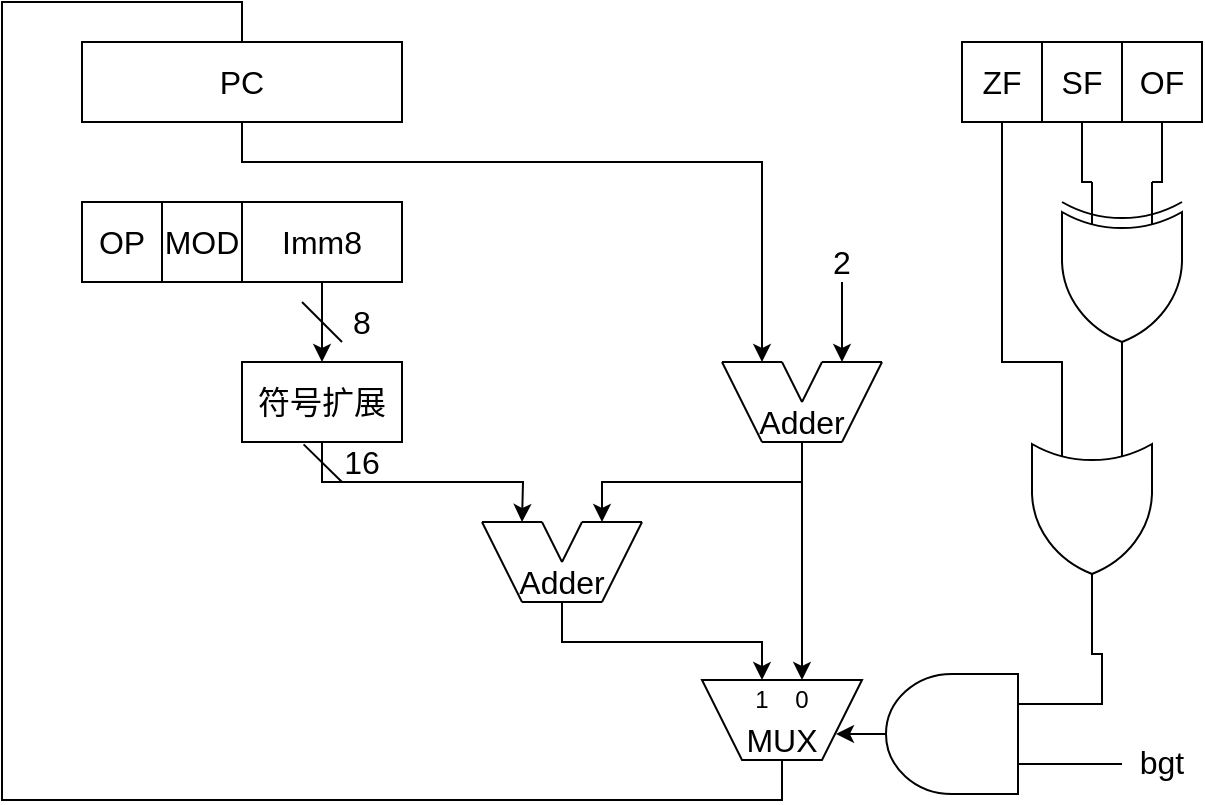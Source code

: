 <mxfile version="14.5.1" type="device"><diagram id="Sk_Ocn_j7vbnE7mfX9Tg" name="第 1 页"><mxGraphModel dx="1038" dy="607" grid="1" gridSize="10" guides="1" tooltips="1" connect="1" arrows="1" fold="1" page="1" pageScale="1" pageWidth="827" pageHeight="1169" math="0" shadow="0"><root><mxCell id="0"/><mxCell id="1" parent="0"/><mxCell id="_qkrSrh__-dR4dGq_GXu-45" style="edgeStyle=orthogonalEdgeStyle;rounded=0;orthogonalLoop=1;jettySize=auto;html=1;exitX=0.5;exitY=1;exitDx=0;exitDy=0;" edge="1" parent="1" source="_qkrSrh__-dR4dGq_GXu-1"><mxGeometry relative="1" as="geometry"><mxPoint x="420" y="240" as="targetPoint"/><Array as="points"><mxPoint x="160" y="140"/><mxPoint x="420" y="140"/></Array></mxGeometry></mxCell><mxCell id="_qkrSrh__-dR4dGq_GXu-1" value="" style="rounded=0;whiteSpace=wrap;html=1;" vertex="1" parent="1"><mxGeometry x="80" y="80" width="160" height="40" as="geometry"/></mxCell><mxCell id="_qkrSrh__-dR4dGq_GXu-2" value="&lt;font style=&quot;font-size: 16px&quot;&gt;PC&lt;/font&gt;" style="text;html=1;strokeColor=none;fillColor=none;align=center;verticalAlign=middle;whiteSpace=wrap;rounded=0;" vertex="1" parent="1"><mxGeometry x="140" y="90" width="40" height="20" as="geometry"/></mxCell><mxCell id="_qkrSrh__-dR4dGq_GXu-3" value="" style="rounded=0;whiteSpace=wrap;html=1;" vertex="1" parent="1"><mxGeometry x="80" y="160" width="40" height="40" as="geometry"/></mxCell><mxCell id="_qkrSrh__-dR4dGq_GXu-5" value="&lt;font style=&quot;font-size: 16px&quot;&gt;OP&lt;/font&gt;" style="text;html=1;strokeColor=none;fillColor=none;align=center;verticalAlign=middle;whiteSpace=wrap;rounded=0;" vertex="1" parent="1"><mxGeometry x="80" y="170" width="40" height="20" as="geometry"/></mxCell><mxCell id="_qkrSrh__-dR4dGq_GXu-6" value="" style="rounded=0;whiteSpace=wrap;html=1;" vertex="1" parent="1"><mxGeometry x="120" y="160" width="40" height="40" as="geometry"/></mxCell><mxCell id="_qkrSrh__-dR4dGq_GXu-7" value="&lt;font style=&quot;font-size: 16px&quot;&gt;MOD&lt;/font&gt;" style="text;html=1;strokeColor=none;fillColor=none;align=center;verticalAlign=middle;whiteSpace=wrap;rounded=0;" vertex="1" parent="1"><mxGeometry x="120" y="170" width="40" height="20" as="geometry"/></mxCell><mxCell id="_qkrSrh__-dR4dGq_GXu-41" style="edgeStyle=orthogonalEdgeStyle;rounded=0;orthogonalLoop=1;jettySize=auto;html=1;exitX=0.5;exitY=1;exitDx=0;exitDy=0;entryX=0.5;entryY=0;entryDx=0;entryDy=0;" edge="1" parent="1" source="_qkrSrh__-dR4dGq_GXu-8" target="_qkrSrh__-dR4dGq_GXu-22"><mxGeometry relative="1" as="geometry"/></mxCell><mxCell id="_qkrSrh__-dR4dGq_GXu-8" value="" style="rounded=0;whiteSpace=wrap;html=1;" vertex="1" parent="1"><mxGeometry x="160" y="160" width="80" height="40" as="geometry"/></mxCell><mxCell id="_qkrSrh__-dR4dGq_GXu-9" value="&lt;font style=&quot;font-size: 16px&quot;&gt;Imm8&lt;/font&gt;" style="text;html=1;strokeColor=none;fillColor=none;align=center;verticalAlign=middle;whiteSpace=wrap;rounded=0;" vertex="1" parent="1"><mxGeometry x="180" y="170" width="40" height="20" as="geometry"/></mxCell><mxCell id="_qkrSrh__-dR4dGq_GXu-19" value="" style="group" vertex="1" connectable="0" parent="1"><mxGeometry x="400" y="240" width="80" height="40" as="geometry"/></mxCell><mxCell id="_qkrSrh__-dR4dGq_GXu-11" value="" style="endArrow=none;html=1;" edge="1" parent="_qkrSrh__-dR4dGq_GXu-19"><mxGeometry width="50" height="50" relative="1" as="geometry"><mxPoint x="20" y="40" as="sourcePoint"/><mxPoint as="targetPoint"/></mxGeometry></mxCell><mxCell id="_qkrSrh__-dR4dGq_GXu-12" value="" style="endArrow=none;html=1;" edge="1" parent="_qkrSrh__-dR4dGq_GXu-19"><mxGeometry width="50" height="50" relative="1" as="geometry"><mxPoint x="60" y="40" as="sourcePoint"/><mxPoint x="80" as="targetPoint"/></mxGeometry></mxCell><mxCell id="_qkrSrh__-dR4dGq_GXu-13" value="" style="endArrow=none;html=1;" edge="1" parent="_qkrSrh__-dR4dGq_GXu-19"><mxGeometry width="50" height="50" relative="1" as="geometry"><mxPoint x="60" y="40" as="sourcePoint"/><mxPoint x="20" y="40" as="targetPoint"/></mxGeometry></mxCell><mxCell id="_qkrSrh__-dR4dGq_GXu-14" value="" style="endArrow=none;html=1;" edge="1" parent="_qkrSrh__-dR4dGq_GXu-19"><mxGeometry width="50" height="50" relative="1" as="geometry"><mxPoint x="30" as="sourcePoint"/><mxPoint as="targetPoint"/></mxGeometry></mxCell><mxCell id="_qkrSrh__-dR4dGq_GXu-15" value="" style="endArrow=none;html=1;" edge="1" parent="_qkrSrh__-dR4dGq_GXu-19"><mxGeometry width="50" height="50" relative="1" as="geometry"><mxPoint x="80" as="sourcePoint"/><mxPoint x="50" as="targetPoint"/></mxGeometry></mxCell><mxCell id="_qkrSrh__-dR4dGq_GXu-16" value="" style="endArrow=none;html=1;" edge="1" parent="_qkrSrh__-dR4dGq_GXu-19"><mxGeometry width="50" height="50" relative="1" as="geometry"><mxPoint x="40" y="20" as="sourcePoint"/><mxPoint x="30" as="targetPoint"/></mxGeometry></mxCell><mxCell id="_qkrSrh__-dR4dGq_GXu-17" value="" style="endArrow=none;html=1;" edge="1" parent="_qkrSrh__-dR4dGq_GXu-19"><mxGeometry width="50" height="50" relative="1" as="geometry"><mxPoint x="40" y="20" as="sourcePoint"/><mxPoint x="50" as="targetPoint"/></mxGeometry></mxCell><mxCell id="_qkrSrh__-dR4dGq_GXu-18" value="&lt;font style=&quot;font-size: 16px&quot;&gt;Adder&lt;/font&gt;" style="text;html=1;strokeColor=none;fillColor=none;align=center;verticalAlign=middle;whiteSpace=wrap;rounded=0;" vertex="1" parent="_qkrSrh__-dR4dGq_GXu-19"><mxGeometry x="20" y="20" width="40" height="20" as="geometry"/></mxCell><mxCell id="_qkrSrh__-dR4dGq_GXu-42" style="edgeStyle=orthogonalEdgeStyle;rounded=0;orthogonalLoop=1;jettySize=auto;html=1;exitX=0.5;exitY=1;exitDx=0;exitDy=0;" edge="1" parent="1" source="_qkrSrh__-dR4dGq_GXu-22"><mxGeometry relative="1" as="geometry"><mxPoint x="300" y="320" as="targetPoint"/></mxGeometry></mxCell><mxCell id="_qkrSrh__-dR4dGq_GXu-22" value="" style="rounded=0;whiteSpace=wrap;html=1;" vertex="1" parent="1"><mxGeometry x="160" y="240" width="80" height="40" as="geometry"/></mxCell><mxCell id="_qkrSrh__-dR4dGq_GXu-23" value="&lt;span style=&quot;font-size: 16px&quot;&gt;符号扩展&lt;/span&gt;" style="text;html=1;strokeColor=none;fillColor=none;align=center;verticalAlign=middle;whiteSpace=wrap;rounded=0;" vertex="1" parent="1"><mxGeometry x="160" y="250" width="80" height="20" as="geometry"/></mxCell><mxCell id="_qkrSrh__-dR4dGq_GXu-24" value="" style="group" vertex="1" connectable="0" parent="1"><mxGeometry x="280" y="320" width="80" height="40" as="geometry"/></mxCell><mxCell id="_qkrSrh__-dR4dGq_GXu-25" value="" style="endArrow=none;html=1;" edge="1" parent="_qkrSrh__-dR4dGq_GXu-24"><mxGeometry width="50" height="50" relative="1" as="geometry"><mxPoint x="20" y="40" as="sourcePoint"/><mxPoint as="targetPoint"/></mxGeometry></mxCell><mxCell id="_qkrSrh__-dR4dGq_GXu-26" value="" style="endArrow=none;html=1;" edge="1" parent="_qkrSrh__-dR4dGq_GXu-24"><mxGeometry width="50" height="50" relative="1" as="geometry"><mxPoint x="60" y="40" as="sourcePoint"/><mxPoint x="80" as="targetPoint"/></mxGeometry></mxCell><mxCell id="_qkrSrh__-dR4dGq_GXu-27" value="" style="endArrow=none;html=1;" edge="1" parent="_qkrSrh__-dR4dGq_GXu-24"><mxGeometry width="50" height="50" relative="1" as="geometry"><mxPoint x="60" y="40" as="sourcePoint"/><mxPoint x="20" y="40" as="targetPoint"/></mxGeometry></mxCell><mxCell id="_qkrSrh__-dR4dGq_GXu-28" value="" style="endArrow=none;html=1;" edge="1" parent="_qkrSrh__-dR4dGq_GXu-24"><mxGeometry width="50" height="50" relative="1" as="geometry"><mxPoint x="30" as="sourcePoint"/><mxPoint as="targetPoint"/></mxGeometry></mxCell><mxCell id="_qkrSrh__-dR4dGq_GXu-29" value="" style="endArrow=none;html=1;" edge="1" parent="_qkrSrh__-dR4dGq_GXu-24"><mxGeometry width="50" height="50" relative="1" as="geometry"><mxPoint x="80" as="sourcePoint"/><mxPoint x="50" as="targetPoint"/></mxGeometry></mxCell><mxCell id="_qkrSrh__-dR4dGq_GXu-30" value="" style="endArrow=none;html=1;" edge="1" parent="_qkrSrh__-dR4dGq_GXu-24"><mxGeometry width="50" height="50" relative="1" as="geometry"><mxPoint x="40" y="20" as="sourcePoint"/><mxPoint x="30" as="targetPoint"/></mxGeometry></mxCell><mxCell id="_qkrSrh__-dR4dGq_GXu-31" value="" style="endArrow=none;html=1;" edge="1" parent="_qkrSrh__-dR4dGq_GXu-24"><mxGeometry width="50" height="50" relative="1" as="geometry"><mxPoint x="40" y="20" as="sourcePoint"/><mxPoint x="50" as="targetPoint"/></mxGeometry></mxCell><mxCell id="_qkrSrh__-dR4dGq_GXu-32" value="&lt;font style=&quot;font-size: 16px&quot;&gt;Adder&lt;/font&gt;" style="text;html=1;strokeColor=none;fillColor=none;align=center;verticalAlign=middle;whiteSpace=wrap;rounded=0;" vertex="1" parent="_qkrSrh__-dR4dGq_GXu-24"><mxGeometry x="20" y="20" width="40" height="20" as="geometry"/></mxCell><mxCell id="_qkrSrh__-dR4dGq_GXu-37" value="" style="group" vertex="1" connectable="0" parent="1"><mxGeometry x="390" y="399" width="80" height="40" as="geometry"/></mxCell><mxCell id="_qkrSrh__-dR4dGq_GXu-33" value="" style="shape=trapezoid;perimeter=trapezoidPerimeter;whiteSpace=wrap;html=1;fixedSize=1;rotation=-180;" vertex="1" parent="_qkrSrh__-dR4dGq_GXu-37"><mxGeometry width="80" height="40" as="geometry"/></mxCell><mxCell id="_qkrSrh__-dR4dGq_GXu-34" value="&lt;font style=&quot;font-size: 16px&quot;&gt;MUX&lt;/font&gt;" style="text;html=1;strokeColor=none;fillColor=none;align=center;verticalAlign=middle;whiteSpace=wrap;rounded=0;" vertex="1" parent="_qkrSrh__-dR4dGq_GXu-37"><mxGeometry x="20" y="20" width="40" height="20" as="geometry"/></mxCell><mxCell id="_qkrSrh__-dR4dGq_GXu-35" value="1" style="text;html=1;strokeColor=none;fillColor=none;align=center;verticalAlign=middle;whiteSpace=wrap;rounded=0;" vertex="1" parent="_qkrSrh__-dR4dGq_GXu-37"><mxGeometry x="10" width="40" height="20" as="geometry"/></mxCell><mxCell id="_qkrSrh__-dR4dGq_GXu-36" value="0" style="text;html=1;strokeColor=none;fillColor=none;align=center;verticalAlign=middle;whiteSpace=wrap;rounded=0;" vertex="1" parent="_qkrSrh__-dR4dGq_GXu-37"><mxGeometry x="30" width="40" height="20" as="geometry"/></mxCell><mxCell id="_qkrSrh__-dR4dGq_GXu-39" style="edgeStyle=orthogonalEdgeStyle;rounded=0;orthogonalLoop=1;jettySize=auto;html=1;entryX=0.5;entryY=0;entryDx=0;entryDy=0;" edge="1" parent="1" source="_qkrSrh__-dR4dGq_GXu-18" target="_qkrSrh__-dR4dGq_GXu-36"><mxGeometry relative="1" as="geometry"/></mxCell><mxCell id="_qkrSrh__-dR4dGq_GXu-43" style="edgeStyle=orthogonalEdgeStyle;rounded=0;orthogonalLoop=1;jettySize=auto;html=1;" edge="1" parent="1" source="_qkrSrh__-dR4dGq_GXu-18"><mxGeometry relative="1" as="geometry"><mxPoint x="340" y="320" as="targetPoint"/><Array as="points"><mxPoint x="440" y="300"/><mxPoint x="340" y="300"/></Array></mxGeometry></mxCell><mxCell id="_qkrSrh__-dR4dGq_GXu-44" style="edgeStyle=orthogonalEdgeStyle;rounded=0;orthogonalLoop=1;jettySize=auto;html=1;entryX=0.5;entryY=0;entryDx=0;entryDy=0;" edge="1" parent="1" source="_qkrSrh__-dR4dGq_GXu-32" target="_qkrSrh__-dR4dGq_GXu-35"><mxGeometry relative="1" as="geometry"><Array as="points"><mxPoint x="320" y="380"/><mxPoint x="420" y="380"/></Array></mxGeometry></mxCell><mxCell id="_qkrSrh__-dR4dGq_GXu-47" value="" style="rounded=0;whiteSpace=wrap;html=1;" vertex="1" parent="1"><mxGeometry x="520" y="80" width="40" height="40" as="geometry"/></mxCell><mxCell id="_qkrSrh__-dR4dGq_GXu-57" style="edgeStyle=orthogonalEdgeStyle;rounded=0;orthogonalLoop=1;jettySize=auto;html=1;entryX=0;entryY=0.75;entryDx=0;entryDy=0;entryPerimeter=0;endArrow=none;endFill=0;" edge="1" parent="1" target="_qkrSrh__-dR4dGq_GXu-54"><mxGeometry relative="1" as="geometry"><mxPoint x="540" y="120" as="sourcePoint"/><Array as="points"><mxPoint x="540" y="240"/><mxPoint x="570" y="240"/></Array></mxGeometry></mxCell><mxCell id="_qkrSrh__-dR4dGq_GXu-48" value="&lt;font style=&quot;font-size: 16px&quot;&gt;ZF&lt;/font&gt;" style="text;html=1;strokeColor=none;fillColor=none;align=center;verticalAlign=middle;whiteSpace=wrap;rounded=0;" vertex="1" parent="1"><mxGeometry x="520" y="90" width="40" height="20" as="geometry"/></mxCell><mxCell id="_qkrSrh__-dR4dGq_GXu-49" value="" style="rounded=0;whiteSpace=wrap;html=1;" vertex="1" parent="1"><mxGeometry x="560" y="80" width="40" height="40" as="geometry"/></mxCell><mxCell id="_qkrSrh__-dR4dGq_GXu-50" value="&lt;font style=&quot;font-size: 16px&quot;&gt;SF&lt;/font&gt;" style="text;html=1;strokeColor=none;fillColor=none;align=center;verticalAlign=middle;whiteSpace=wrap;rounded=0;" vertex="1" parent="1"><mxGeometry x="560" y="90" width="40" height="20" as="geometry"/></mxCell><mxCell id="_qkrSrh__-dR4dGq_GXu-51" value="" style="rounded=0;whiteSpace=wrap;html=1;" vertex="1" parent="1"><mxGeometry x="600" y="80" width="40" height="40" as="geometry"/></mxCell><mxCell id="_qkrSrh__-dR4dGq_GXu-52" value="&lt;font style=&quot;font-size: 16px&quot;&gt;OF&lt;/font&gt;" style="text;html=1;strokeColor=none;fillColor=none;align=center;verticalAlign=middle;whiteSpace=wrap;rounded=0;" vertex="1" parent="1"><mxGeometry x="600" y="90" width="40" height="20" as="geometry"/></mxCell><mxCell id="_qkrSrh__-dR4dGq_GXu-56" style="edgeStyle=orthogonalEdgeStyle;rounded=0;orthogonalLoop=1;jettySize=auto;html=1;exitX=1;exitY=0.5;exitDx=0;exitDy=0;exitPerimeter=0;entryX=0;entryY=0.25;entryDx=0;entryDy=0;entryPerimeter=0;endArrow=none;endFill=0;" edge="1" parent="1" source="_qkrSrh__-dR4dGq_GXu-53" target="_qkrSrh__-dR4dGq_GXu-54"><mxGeometry relative="1" as="geometry"/></mxCell><mxCell id="_qkrSrh__-dR4dGq_GXu-59" style="edgeStyle=orthogonalEdgeStyle;rounded=0;orthogonalLoop=1;jettySize=auto;html=1;exitX=0;exitY=0.75;exitDx=0;exitDy=0;exitPerimeter=0;entryX=0.5;entryY=1;entryDx=0;entryDy=0;endArrow=none;endFill=0;" edge="1" parent="1" source="_qkrSrh__-dR4dGq_GXu-53" target="_qkrSrh__-dR4dGq_GXu-49"><mxGeometry relative="1" as="geometry"/></mxCell><mxCell id="_qkrSrh__-dR4dGq_GXu-60" style="edgeStyle=orthogonalEdgeStyle;rounded=0;orthogonalLoop=1;jettySize=auto;html=1;exitX=0;exitY=0.25;exitDx=0;exitDy=0;exitPerimeter=0;entryX=0.5;entryY=1;entryDx=0;entryDy=0;endArrow=none;endFill=0;" edge="1" parent="1" source="_qkrSrh__-dR4dGq_GXu-53" target="_qkrSrh__-dR4dGq_GXu-51"><mxGeometry relative="1" as="geometry"/></mxCell><mxCell id="_qkrSrh__-dR4dGq_GXu-53" value="" style="verticalLabelPosition=bottom;shadow=0;dashed=0;align=center;html=1;verticalAlign=top;shape=mxgraph.electrical.logic_gates.logic_gate;operation=xor;rotation=90;" vertex="1" parent="1"><mxGeometry x="550" y="170" width="100" height="60" as="geometry"/></mxCell><mxCell id="_qkrSrh__-dR4dGq_GXu-62" style="edgeStyle=orthogonalEdgeStyle;rounded=0;orthogonalLoop=1;jettySize=auto;html=1;exitX=1;exitY=0.5;exitDx=0;exitDy=0;exitPerimeter=0;entryX=0;entryY=0.75;entryDx=0;entryDy=0;entryPerimeter=0;endArrow=none;endFill=0;" edge="1" parent="1" source="_qkrSrh__-dR4dGq_GXu-54" target="_qkrSrh__-dR4dGq_GXu-61"><mxGeometry relative="1" as="geometry"/></mxCell><mxCell id="_qkrSrh__-dR4dGq_GXu-54" value="" style="verticalLabelPosition=bottom;shadow=0;dashed=0;align=center;html=1;verticalAlign=top;shape=mxgraph.electrical.logic_gates.logic_gate;operation=or;rotation=90;" vertex="1" parent="1"><mxGeometry x="535" y="286" width="100" height="60" as="geometry"/></mxCell><mxCell id="_qkrSrh__-dR4dGq_GXu-63" style="edgeStyle=orthogonalEdgeStyle;rounded=0;orthogonalLoop=1;jettySize=auto;html=1;exitX=0;exitY=0.25;exitDx=0;exitDy=0;exitPerimeter=0;endArrow=none;endFill=0;" edge="1" parent="1" source="_qkrSrh__-dR4dGq_GXu-61"><mxGeometry relative="1" as="geometry"><mxPoint x="600" y="441" as="targetPoint"/></mxGeometry></mxCell><mxCell id="_qkrSrh__-dR4dGq_GXu-68" style="edgeStyle=orthogonalEdgeStyle;rounded=0;orthogonalLoop=1;jettySize=auto;html=1;exitX=1;exitY=0.5;exitDx=0;exitDy=0;exitPerimeter=0;endArrow=classic;endFill=1;" edge="1" parent="1"><mxGeometry relative="1" as="geometry"><mxPoint x="457" y="426" as="targetPoint"/><mxPoint x="467" y="426" as="sourcePoint"/></mxGeometry></mxCell><mxCell id="_qkrSrh__-dR4dGq_GXu-61" value="" style="verticalLabelPosition=bottom;shadow=0;dashed=0;align=center;html=1;verticalAlign=top;shape=mxgraph.electrical.logic_gates.logic_gate;operation=and;rotation=-180;" vertex="1" parent="1"><mxGeometry x="460" y="396" width="110" height="60" as="geometry"/></mxCell><mxCell id="_qkrSrh__-dR4dGq_GXu-64" value="&lt;font style=&quot;font-size: 16px&quot;&gt;bgt&lt;/font&gt;" style="text;html=1;strokeColor=none;fillColor=none;align=center;verticalAlign=middle;whiteSpace=wrap;rounded=0;" vertex="1" parent="1"><mxGeometry x="600" y="430" width="40" height="20" as="geometry"/></mxCell><mxCell id="_qkrSrh__-dR4dGq_GXu-67" style="edgeStyle=orthogonalEdgeStyle;rounded=0;orthogonalLoop=1;jettySize=auto;html=1;exitX=0.5;exitY=1;exitDx=0;exitDy=0;endArrow=none;endFill=0;entryX=0.5;entryY=0;entryDx=0;entryDy=0;" edge="1" parent="1" source="_qkrSrh__-dR4dGq_GXu-34" target="_qkrSrh__-dR4dGq_GXu-1"><mxGeometry relative="1" as="geometry"><mxPoint x="40" y="60" as="targetPoint"/><Array as="points"><mxPoint x="430" y="459"/><mxPoint x="40" y="459"/><mxPoint x="40" y="60"/><mxPoint x="160" y="60"/></Array></mxGeometry></mxCell><mxCell id="_qkrSrh__-dR4dGq_GXu-69" value="" style="endArrow=classic;html=1;" edge="1" parent="1"><mxGeometry width="50" height="50" relative="1" as="geometry"><mxPoint x="460" y="200" as="sourcePoint"/><mxPoint x="460" y="240" as="targetPoint"/></mxGeometry></mxCell><mxCell id="_qkrSrh__-dR4dGq_GXu-70" value="&lt;font style=&quot;font-size: 16px&quot;&gt;2&lt;/font&gt;" style="text;html=1;strokeColor=none;fillColor=none;align=center;verticalAlign=middle;whiteSpace=wrap;rounded=0;" vertex="1" parent="1"><mxGeometry x="440" y="180" width="40" height="20" as="geometry"/></mxCell><mxCell id="_qkrSrh__-dR4dGq_GXu-71" value="&lt;font style=&quot;font-size: 16px&quot;&gt;8&lt;/font&gt;" style="text;html=1;strokeColor=none;fillColor=none;align=center;verticalAlign=middle;whiteSpace=wrap;rounded=0;" vertex="1" parent="1"><mxGeometry x="200" y="210" width="40" height="20" as="geometry"/></mxCell><mxCell id="_qkrSrh__-dR4dGq_GXu-72" value="&lt;font style=&quot;font-size: 16px&quot;&gt;16&lt;/font&gt;" style="text;html=1;strokeColor=none;fillColor=none;align=center;verticalAlign=middle;whiteSpace=wrap;rounded=0;" vertex="1" parent="1"><mxGeometry x="200" y="280" width="40" height="20" as="geometry"/></mxCell><mxCell id="_qkrSrh__-dR4dGq_GXu-73" value="" style="endArrow=none;html=1;entryX=0.385;entryY=1.03;entryDx=0;entryDy=0;entryPerimeter=0;exitX=0.25;exitY=1;exitDx=0;exitDy=0;" edge="1" parent="1" source="_qkrSrh__-dR4dGq_GXu-72" target="_qkrSrh__-dR4dGq_GXu-22"><mxGeometry width="50" height="50" relative="1" as="geometry"><mxPoint x="190" y="300" as="sourcePoint"/><mxPoint x="210" y="280" as="targetPoint"/></mxGeometry></mxCell><mxCell id="_qkrSrh__-dR4dGq_GXu-74" value="" style="endArrow=none;html=1;entryX=0.25;entryY=1;entryDx=0;entryDy=0;" edge="1" parent="1" target="_qkrSrh__-dR4dGq_GXu-71"><mxGeometry width="50" height="50" relative="1" as="geometry"><mxPoint x="190" y="210" as="sourcePoint"/><mxPoint x="220" y="290" as="targetPoint"/></mxGeometry></mxCell></root></mxGraphModel></diagram></mxfile>